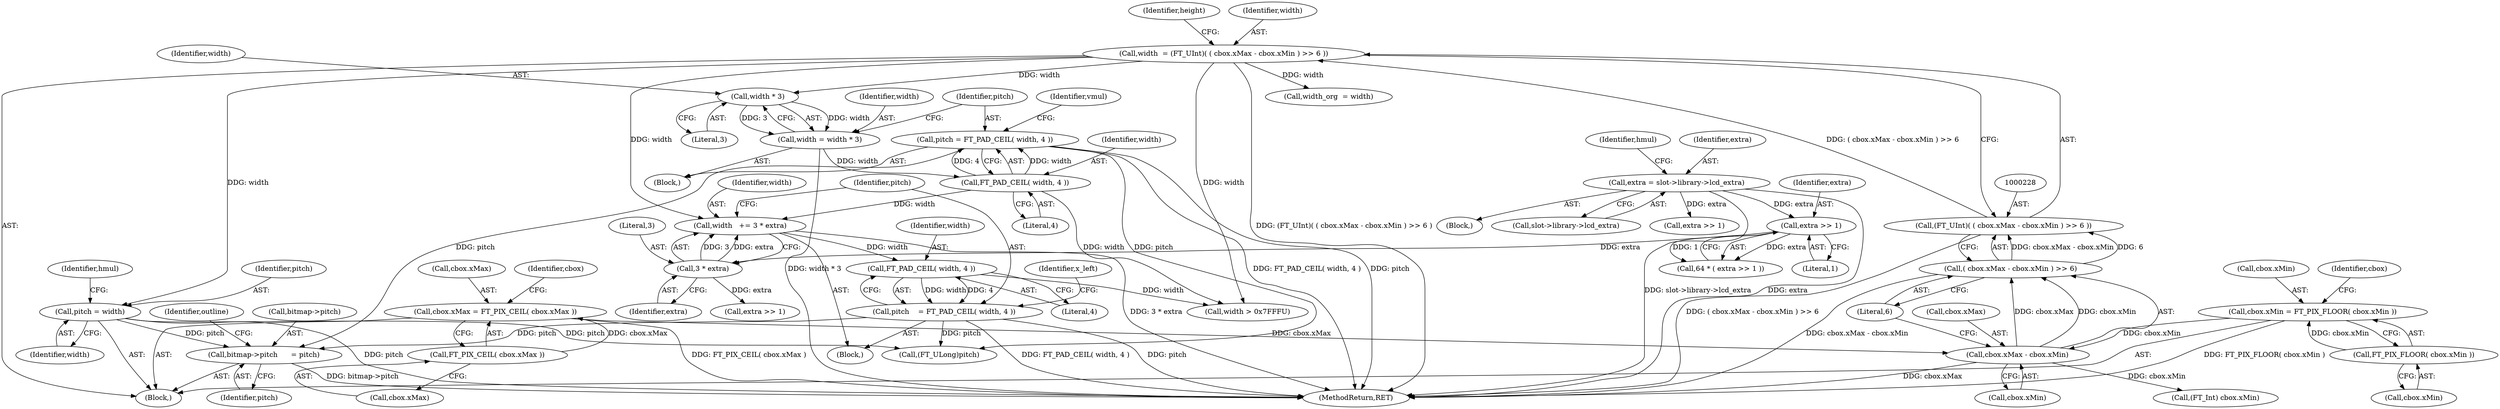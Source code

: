 digraph "0_savannah_6305b869d86ff415a33576df6d43729673c66eee_0@pointer" {
"1000440" [label="(Call,bitmap->pitch      = pitch)"];
"1000290" [label="(Call,pitch = width)"];
"1000225" [label="(Call,width  = (FT_UInt)( ( cbox.xMax - cbox.xMin ) >> 6 ))"];
"1000227" [label="(Call,(FT_UInt)( ( cbox.xMax - cbox.xMin ) >> 6 ))"];
"1000229" [label="(Call,( cbox.xMax - cbox.xMin ) >> 6)"];
"1000230" [label="(Call,cbox.xMax - cbox.xMin)"];
"1000209" [label="(Call,cbox.xMax = FT_PIX_CEIL( cbox.xMax ))"];
"1000213" [label="(Call,FT_PIX_CEIL( cbox.xMax ))"];
"1000193" [label="(Call,cbox.xMin = FT_PIX_FLOOR( cbox.xMin ))"];
"1000197" [label="(Call,FT_PIX_FLOOR( cbox.xMin ))"];
"1000301" [label="(Call,pitch = FT_PAD_CEIL( width, 4 ))"];
"1000303" [label="(Call,FT_PAD_CEIL( width, 4 ))"];
"1000296" [label="(Call,width = width * 3)"];
"1000298" [label="(Call,width * 3)"];
"1000373" [label="(Call,pitch    = FT_PAD_CEIL( width, 4 ))"];
"1000375" [label="(Call,FT_PAD_CEIL( width, 4 ))"];
"1000368" [label="(Call,width   += 3 * extra)"];
"1000370" [label="(Call,3 * extra)"];
"1000365" [label="(Call,extra >> 1)"];
"1000351" [label="(Call,extra = slot->library->lcd_extra)"];
"1000653" [label="(MethodReturn,RET)"];
"1000300" [label="(Literal,3)"];
"1000374" [label="(Identifier,pitch)"];
"1000219" [label="(Identifier,cbox)"];
"1000198" [label="(Call,cbox.xMin)"];
"1000457" [label="(Call,(FT_ULong)pitch)"];
"1000373" [label="(Call,pitch    = FT_PAD_CEIL( width, 4 ))"];
"1000231" [label="(Call,cbox.xMax)"];
"1000197" [label="(Call,FT_PIX_FLOOR( cbox.xMin ))"];
"1000295" [label="(Block,)"];
"1000302" [label="(Identifier,pitch)"];
"1000370" [label="(Call,3 * extra)"];
"1000351" [label="(Call,extra = slot->library->lcd_extra)"];
"1000371" [label="(Literal,3)"];
"1000225" [label="(Call,width  = (FT_UInt)( ( cbox.xMax - cbox.xMin ) >> 6 ))"];
"1000352" [label="(Identifier,extra)"];
"1000365" [label="(Call,extra >> 1)"];
"1000294" [label="(Identifier,hmul)"];
"1000303" [label="(Call,FT_PAD_CEIL( width, 4 ))"];
"1000213" [label="(Call,FT_PIX_CEIL( cbox.xMax ))"];
"1000194" [label="(Call,cbox.xMin)"];
"1000360" [label="(Block,)"];
"1000376" [label="(Identifier,width)"];
"1000214" [label="(Call,cbox.xMax)"];
"1000297" [label="(Identifier,width)"];
"1000203" [label="(Identifier,cbox)"];
"1000209" [label="(Call,cbox.xMax = FT_PIX_CEIL( cbox.xMax ))"];
"1000229" [label="(Call,( cbox.xMax - cbox.xMin ) >> 6)"];
"1000296" [label="(Call,width = width * 3)"];
"1000444" [label="(Identifier,pitch)"];
"1000291" [label="(Identifier,pitch)"];
"1000292" [label="(Identifier,width)"];
"1000377" [label="(Literal,4)"];
"1000367" [label="(Literal,1)"];
"1000264" [label="(Call,width_org  = width)"];
"1000299" [label="(Identifier,width)"];
"1000290" [label="(Call,pitch = width)"];
"1000304" [label="(Identifier,width)"];
"1000440" [label="(Call,bitmap->pitch      = pitch)"];
"1000390" [label="(Call,extra >> 1)"];
"1000239" [label="(Identifier,height)"];
"1000230" [label="(Call,cbox.xMax - cbox.xMin)"];
"1000210" [label="(Call,cbox.xMax)"];
"1000363" [label="(Call,64 * ( extra >> 1 ))"];
"1000366" [label="(Identifier,extra)"];
"1000305" [label="(Literal,4)"];
"1000372" [label="(Identifier,extra)"];
"1000307" [label="(Identifier,vmul)"];
"1000359" [label="(Identifier,hmul)"];
"1000349" [label="(Block,)"];
"1000369" [label="(Identifier,width)"];
"1000301" [label="(Call,pitch = FT_PAD_CEIL( width, 4 ))"];
"1000375" [label="(Call,FT_PAD_CEIL( width, 4 ))"];
"1000227" [label="(Call,(FT_UInt)( ( cbox.xMax - cbox.xMin ) >> 6 ))"];
"1000313" [label="(Call,(FT_Int) cbox.xMin)"];
"1000234" [label="(Call,cbox.xMin)"];
"1000379" [label="(Identifier,x_left)"];
"1000193" [label="(Call,cbox.xMin = FT_PIX_FLOOR( cbox.xMin ))"];
"1000446" [label="(Identifier,outline)"];
"1000380" [label="(Call,extra >> 1)"];
"1000353" [label="(Call,slot->library->lcd_extra)"];
"1000237" [label="(Literal,6)"];
"1000226" [label="(Identifier,width)"];
"1000298" [label="(Call,width * 3)"];
"1000441" [label="(Call,bitmap->pitch)"];
"1000123" [label="(Block,)"];
"1000368" [label="(Call,width   += 3 * extra)"];
"1000405" [label="(Call,width > 0x7FFFU)"];
"1000440" -> "1000123"  [label="AST: "];
"1000440" -> "1000444"  [label="CFG: "];
"1000441" -> "1000440"  [label="AST: "];
"1000444" -> "1000440"  [label="AST: "];
"1000446" -> "1000440"  [label="CFG: "];
"1000440" -> "1000653"  [label="DDG: bitmap->pitch"];
"1000290" -> "1000440"  [label="DDG: pitch"];
"1000301" -> "1000440"  [label="DDG: pitch"];
"1000373" -> "1000440"  [label="DDG: pitch"];
"1000290" -> "1000123"  [label="AST: "];
"1000290" -> "1000292"  [label="CFG: "];
"1000291" -> "1000290"  [label="AST: "];
"1000292" -> "1000290"  [label="AST: "];
"1000294" -> "1000290"  [label="CFG: "];
"1000290" -> "1000653"  [label="DDG: pitch"];
"1000225" -> "1000290"  [label="DDG: width"];
"1000290" -> "1000457"  [label="DDG: pitch"];
"1000225" -> "1000123"  [label="AST: "];
"1000225" -> "1000227"  [label="CFG: "];
"1000226" -> "1000225"  [label="AST: "];
"1000227" -> "1000225"  [label="AST: "];
"1000239" -> "1000225"  [label="CFG: "];
"1000225" -> "1000653"  [label="DDG: (FT_UInt)( ( cbox.xMax - cbox.xMin ) >> 6 )"];
"1000227" -> "1000225"  [label="DDG: ( cbox.xMax - cbox.xMin ) >> 6"];
"1000225" -> "1000264"  [label="DDG: width"];
"1000225" -> "1000298"  [label="DDG: width"];
"1000225" -> "1000368"  [label="DDG: width"];
"1000225" -> "1000405"  [label="DDG: width"];
"1000227" -> "1000229"  [label="CFG: "];
"1000228" -> "1000227"  [label="AST: "];
"1000229" -> "1000227"  [label="AST: "];
"1000227" -> "1000653"  [label="DDG: ( cbox.xMax - cbox.xMin ) >> 6"];
"1000229" -> "1000227"  [label="DDG: cbox.xMax - cbox.xMin"];
"1000229" -> "1000227"  [label="DDG: 6"];
"1000229" -> "1000237"  [label="CFG: "];
"1000230" -> "1000229"  [label="AST: "];
"1000237" -> "1000229"  [label="AST: "];
"1000229" -> "1000653"  [label="DDG: cbox.xMax - cbox.xMin"];
"1000230" -> "1000229"  [label="DDG: cbox.xMax"];
"1000230" -> "1000229"  [label="DDG: cbox.xMin"];
"1000230" -> "1000234"  [label="CFG: "];
"1000231" -> "1000230"  [label="AST: "];
"1000234" -> "1000230"  [label="AST: "];
"1000237" -> "1000230"  [label="CFG: "];
"1000230" -> "1000653"  [label="DDG: cbox.xMax"];
"1000209" -> "1000230"  [label="DDG: cbox.xMax"];
"1000193" -> "1000230"  [label="DDG: cbox.xMin"];
"1000230" -> "1000313"  [label="DDG: cbox.xMin"];
"1000209" -> "1000123"  [label="AST: "];
"1000209" -> "1000213"  [label="CFG: "];
"1000210" -> "1000209"  [label="AST: "];
"1000213" -> "1000209"  [label="AST: "];
"1000219" -> "1000209"  [label="CFG: "];
"1000209" -> "1000653"  [label="DDG: FT_PIX_CEIL( cbox.xMax )"];
"1000213" -> "1000209"  [label="DDG: cbox.xMax"];
"1000213" -> "1000214"  [label="CFG: "];
"1000214" -> "1000213"  [label="AST: "];
"1000193" -> "1000123"  [label="AST: "];
"1000193" -> "1000197"  [label="CFG: "];
"1000194" -> "1000193"  [label="AST: "];
"1000197" -> "1000193"  [label="AST: "];
"1000203" -> "1000193"  [label="CFG: "];
"1000193" -> "1000653"  [label="DDG: FT_PIX_FLOOR( cbox.xMin )"];
"1000197" -> "1000193"  [label="DDG: cbox.xMin"];
"1000197" -> "1000198"  [label="CFG: "];
"1000198" -> "1000197"  [label="AST: "];
"1000301" -> "1000295"  [label="AST: "];
"1000301" -> "1000303"  [label="CFG: "];
"1000302" -> "1000301"  [label="AST: "];
"1000303" -> "1000301"  [label="AST: "];
"1000307" -> "1000301"  [label="CFG: "];
"1000301" -> "1000653"  [label="DDG: FT_PAD_CEIL( width, 4 )"];
"1000301" -> "1000653"  [label="DDG: pitch"];
"1000303" -> "1000301"  [label="DDG: width"];
"1000303" -> "1000301"  [label="DDG: 4"];
"1000301" -> "1000457"  [label="DDG: pitch"];
"1000303" -> "1000305"  [label="CFG: "];
"1000304" -> "1000303"  [label="AST: "];
"1000305" -> "1000303"  [label="AST: "];
"1000296" -> "1000303"  [label="DDG: width"];
"1000303" -> "1000368"  [label="DDG: width"];
"1000303" -> "1000405"  [label="DDG: width"];
"1000296" -> "1000295"  [label="AST: "];
"1000296" -> "1000298"  [label="CFG: "];
"1000297" -> "1000296"  [label="AST: "];
"1000298" -> "1000296"  [label="AST: "];
"1000302" -> "1000296"  [label="CFG: "];
"1000296" -> "1000653"  [label="DDG: width * 3"];
"1000298" -> "1000296"  [label="DDG: width"];
"1000298" -> "1000296"  [label="DDG: 3"];
"1000298" -> "1000300"  [label="CFG: "];
"1000299" -> "1000298"  [label="AST: "];
"1000300" -> "1000298"  [label="AST: "];
"1000373" -> "1000360"  [label="AST: "];
"1000373" -> "1000375"  [label="CFG: "];
"1000374" -> "1000373"  [label="AST: "];
"1000375" -> "1000373"  [label="AST: "];
"1000379" -> "1000373"  [label="CFG: "];
"1000373" -> "1000653"  [label="DDG: FT_PAD_CEIL( width, 4 )"];
"1000373" -> "1000653"  [label="DDG: pitch"];
"1000375" -> "1000373"  [label="DDG: width"];
"1000375" -> "1000373"  [label="DDG: 4"];
"1000373" -> "1000457"  [label="DDG: pitch"];
"1000375" -> "1000377"  [label="CFG: "];
"1000376" -> "1000375"  [label="AST: "];
"1000377" -> "1000375"  [label="AST: "];
"1000368" -> "1000375"  [label="DDG: width"];
"1000375" -> "1000405"  [label="DDG: width"];
"1000368" -> "1000360"  [label="AST: "];
"1000368" -> "1000370"  [label="CFG: "];
"1000369" -> "1000368"  [label="AST: "];
"1000370" -> "1000368"  [label="AST: "];
"1000374" -> "1000368"  [label="CFG: "];
"1000368" -> "1000653"  [label="DDG: 3 * extra"];
"1000370" -> "1000368"  [label="DDG: 3"];
"1000370" -> "1000368"  [label="DDG: extra"];
"1000370" -> "1000372"  [label="CFG: "];
"1000371" -> "1000370"  [label="AST: "];
"1000372" -> "1000370"  [label="AST: "];
"1000365" -> "1000370"  [label="DDG: extra"];
"1000370" -> "1000380"  [label="DDG: extra"];
"1000365" -> "1000363"  [label="AST: "];
"1000365" -> "1000367"  [label="CFG: "];
"1000366" -> "1000365"  [label="AST: "];
"1000367" -> "1000365"  [label="AST: "];
"1000363" -> "1000365"  [label="CFG: "];
"1000365" -> "1000363"  [label="DDG: extra"];
"1000365" -> "1000363"  [label="DDG: 1"];
"1000351" -> "1000365"  [label="DDG: extra"];
"1000351" -> "1000349"  [label="AST: "];
"1000351" -> "1000353"  [label="CFG: "];
"1000352" -> "1000351"  [label="AST: "];
"1000353" -> "1000351"  [label="AST: "];
"1000359" -> "1000351"  [label="CFG: "];
"1000351" -> "1000653"  [label="DDG: slot->library->lcd_extra"];
"1000351" -> "1000653"  [label="DDG: extra"];
"1000351" -> "1000390"  [label="DDG: extra"];
}
